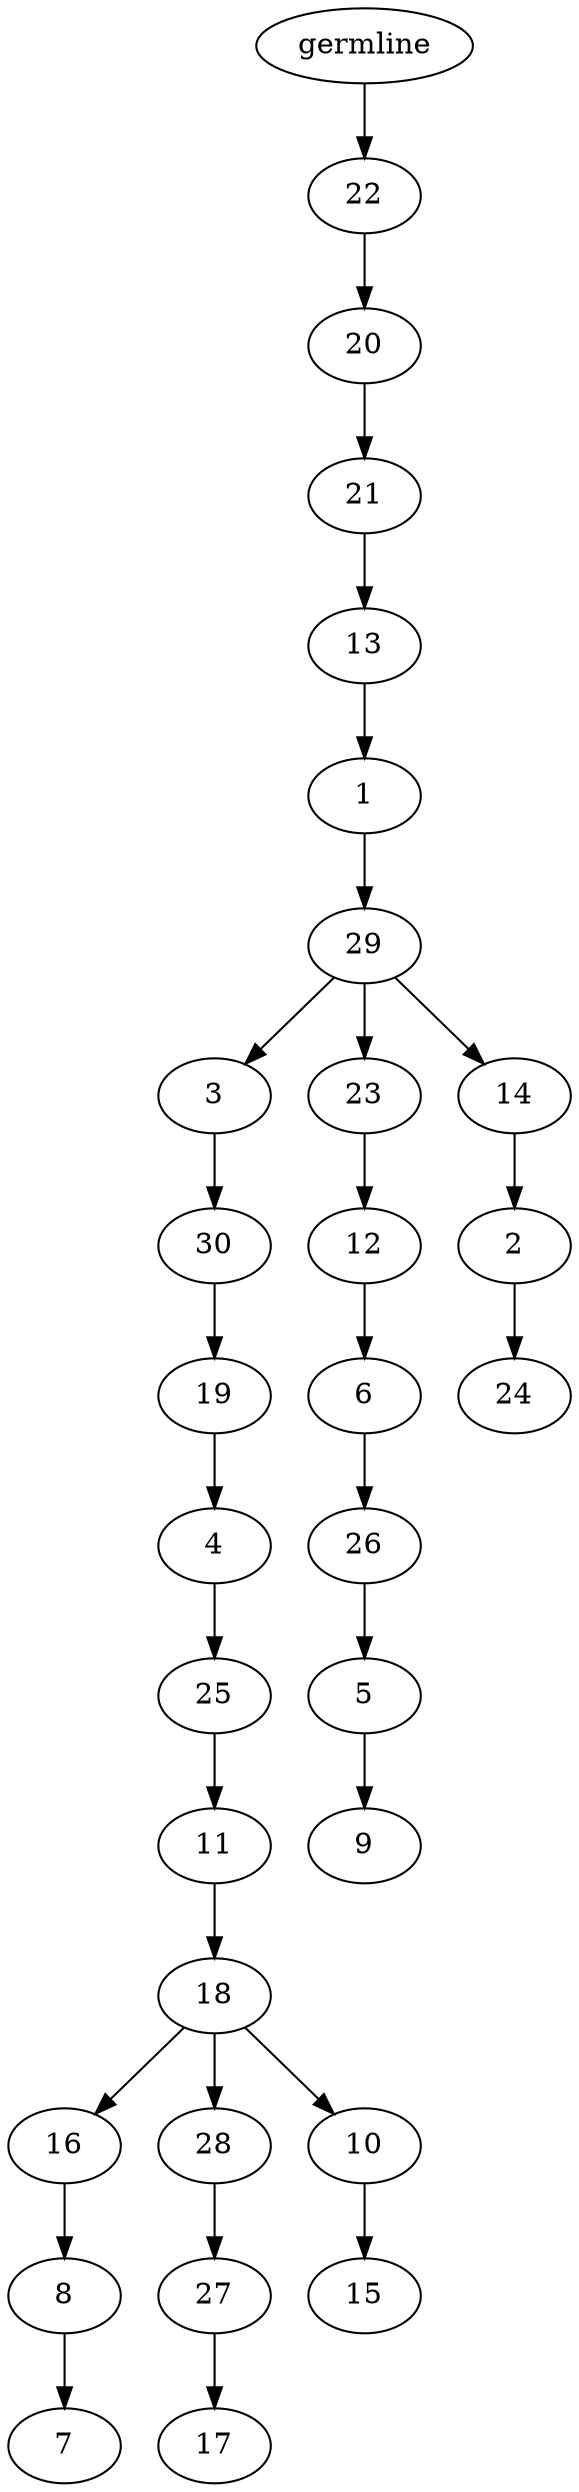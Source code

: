 digraph g {
	"29" -> "30";
	"30" [label="7"];
	"28" -> "29";
	"29" [label="8"];
	"26" -> "27";
	"27" [label="17"];
	"25" -> "26";
	"26" [label="27"];
	"23" -> "24";
	"24" [label="15"];
	"22" -> "23";
	"23" [label="10"];
	"22" -> "25";
	"25" [label="28"];
	"22" -> "28";
	"28" [label="16"];
	"21" -> "22";
	"22" [label="18"];
	"20" -> "21";
	"21" [label="11"];
	"19" -> "20";
	"20" [label="25"];
	"18" -> "19";
	"19" [label="4"];
	"17" -> "18";
	"18" [label="19"];
	"16" -> "17";
	"17" [label="30"];
	"14" -> "15";
	"15" [label="9"];
	"13" -> "14";
	"14" [label="5"];
	"12" -> "13";
	"13" [label="26"];
	"11" -> "12";
	"12" [label="6"];
	"10" -> "11";
	"11" [label="12"];
	"8" -> "9";
	"9" [label="24"];
	"7" -> "8";
	"8" [label="2"];
	"6" -> "7";
	"7" [label="14"];
	"6" -> "10";
	"10" [label="23"];
	"6" -> "16";
	"16" [label="3"];
	"5" -> "6";
	"6" [label="29"];
	"4" -> "5";
	"5" [label="1"];
	"3" -> "4";
	"4" [label="13"];
	"2" -> "3";
	"3" [label="21"];
	"1" -> "2";
	"2" [label="20"];
	"0" -> "1";
	"1" [label="22"];
	"0" [label="germline"];
}

